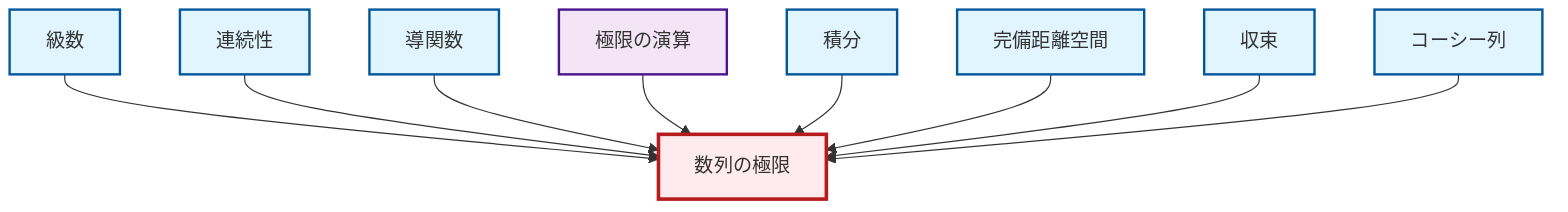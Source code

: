 graph TD
    classDef definition fill:#e1f5fe,stroke:#01579b,stroke-width:2px
    classDef theorem fill:#f3e5f5,stroke:#4a148c,stroke-width:2px
    classDef axiom fill:#fff3e0,stroke:#e65100,stroke-width:2px
    classDef example fill:#e8f5e9,stroke:#1b5e20,stroke-width:2px
    classDef current fill:#ffebee,stroke:#b71c1c,stroke-width:3px
    def-integral["積分"]:::definition
    thm-limit-arithmetic["極限の演算"]:::theorem
    def-series["級数"]:::definition
    def-complete-metric-space["完備距離空間"]:::definition
    def-cauchy-sequence["コーシー列"]:::definition
    def-limit["数列の極限"]:::definition
    def-convergence["収束"]:::definition
    def-continuity["連続性"]:::definition
    def-derivative["導関数"]:::definition
    def-series --> def-limit
    def-continuity --> def-limit
    def-derivative --> def-limit
    thm-limit-arithmetic --> def-limit
    def-integral --> def-limit
    def-complete-metric-space --> def-limit
    def-convergence --> def-limit
    def-cauchy-sequence --> def-limit
    class def-limit current